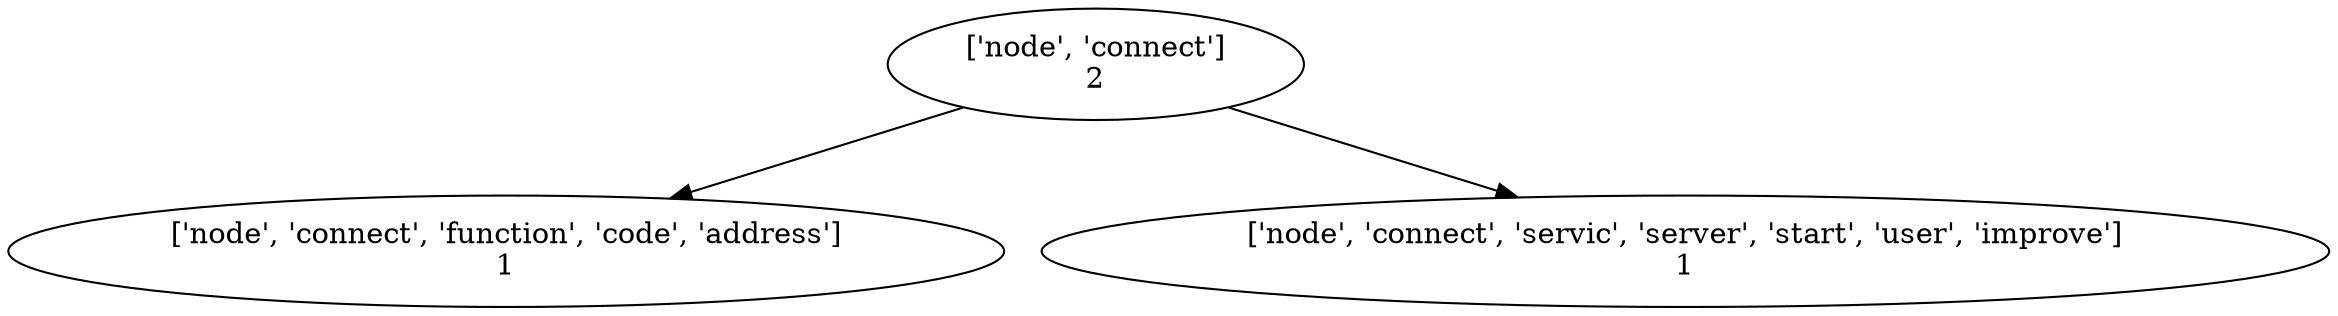 strict digraph  {
	"['node', 'connect']
2" -> "['node', 'connect', 'function', 'code', 'address']
1";
	"['node', 'connect']
2" -> "['node', 'connect', 'servic', 'server', 'start', 'user', 'improve']
1";
}
